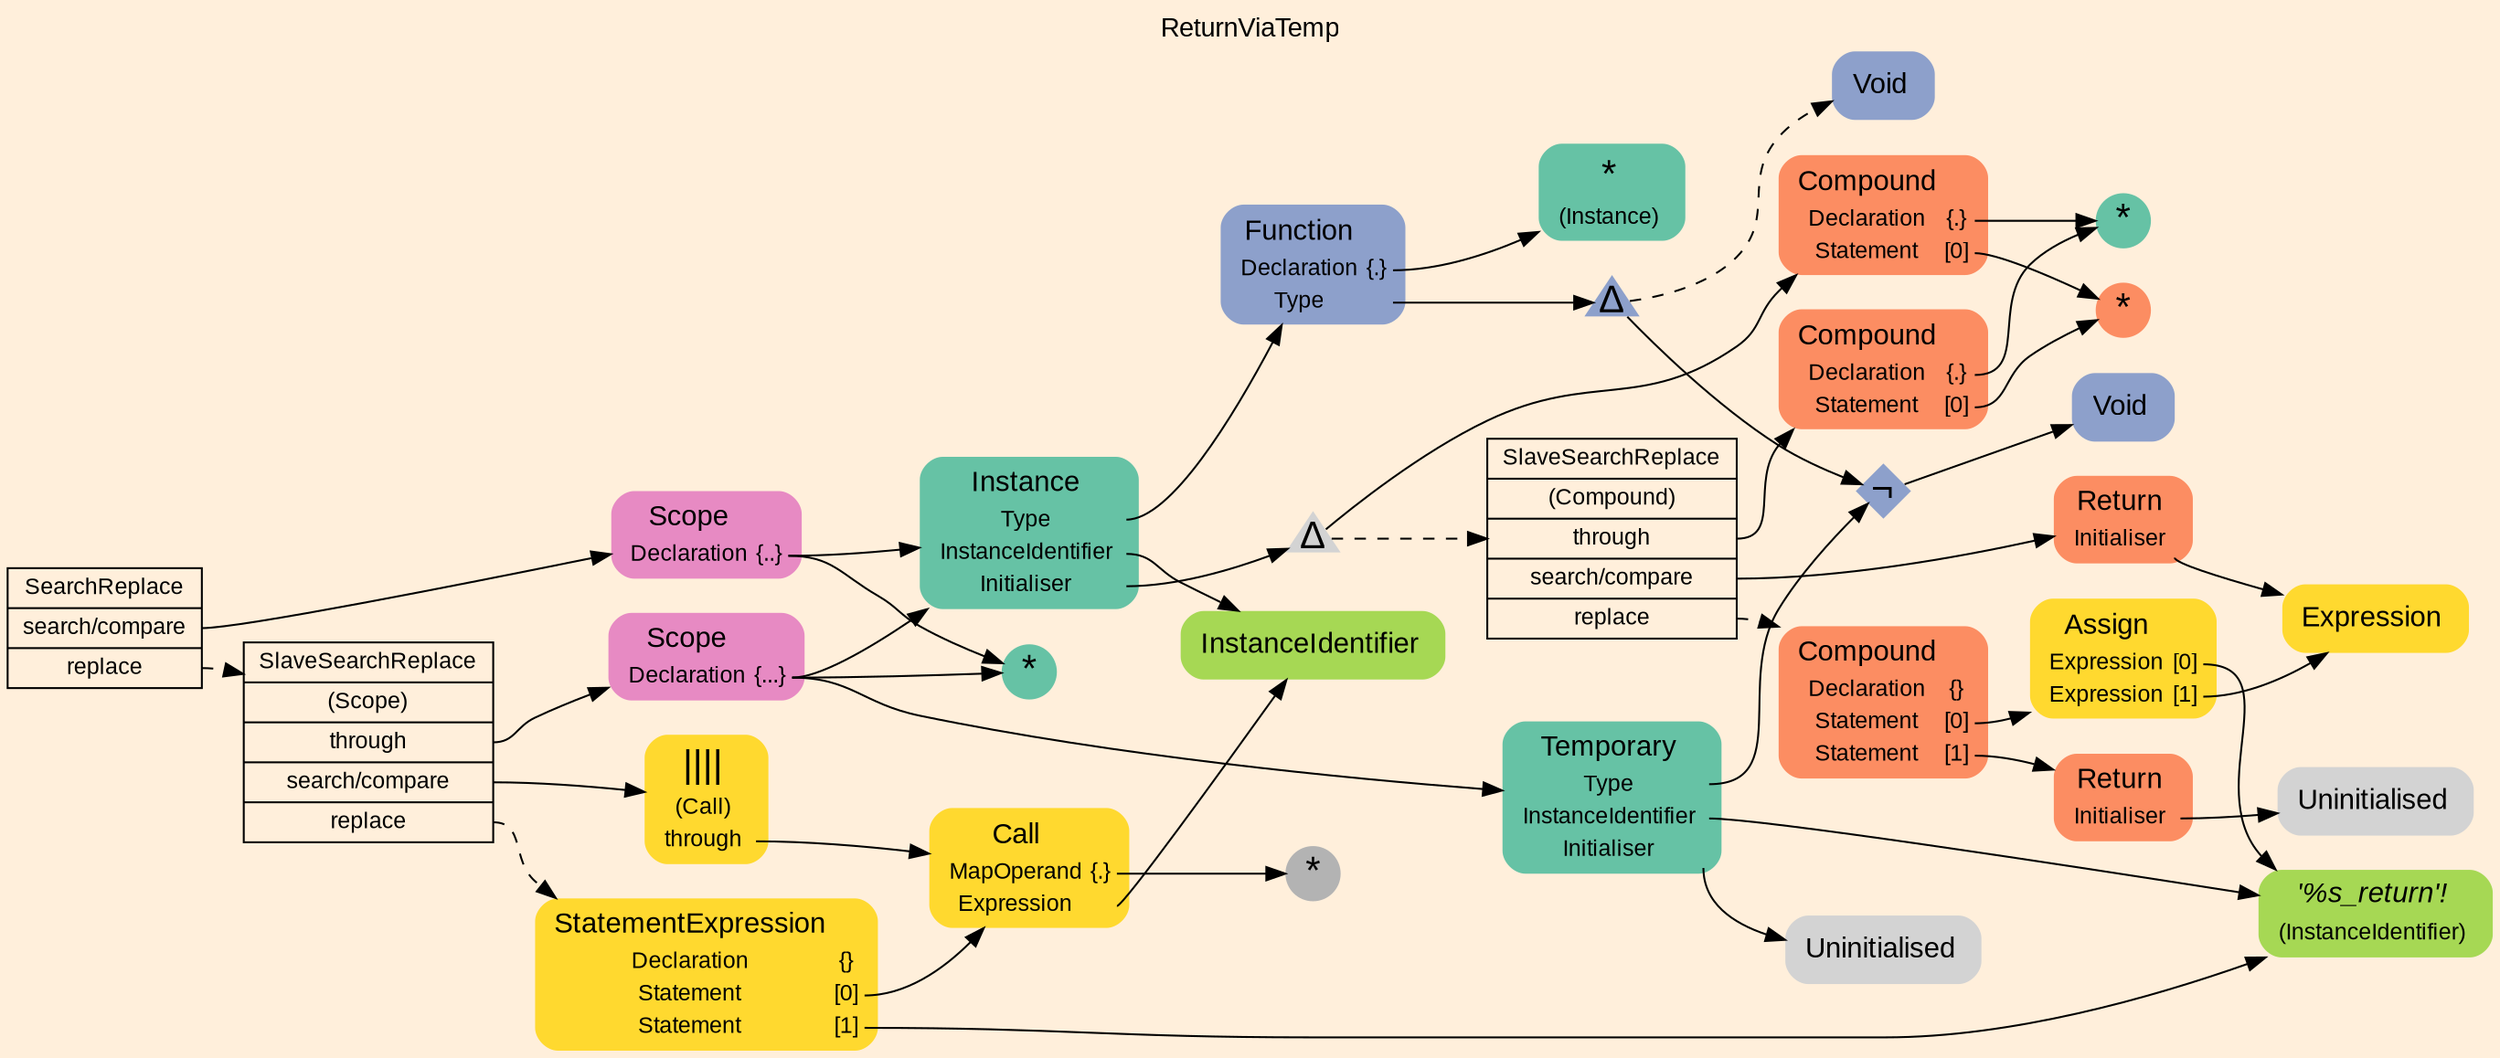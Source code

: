 digraph "ReturnViaTemp" {
label = "ReturnViaTemp"
labelloc = t
graph [
    rankdir = "LR"
    ranksep = 0.3
    bgcolor = antiquewhite1
    color = black
    fontcolor = black
    fontname = "Arial"
];
node [
    fontname = "Arial"
];
edge [
    fontname = "Arial"
];

// -------------------- transformation figure --------------------
// -------- block CR#B-4-18 ----------
"CR#B-4-18" [
    shape = "record"
    fillcolor = antiquewhite1
    fontsize = "12"
    fontcolor = black
    label = "<fixed> SearchReplace | <port0> search/compare | <port1> replace"
    style = "filled"
    color = black
];

// -------- block #B-2-342 ----------
"#B-2-342" [
    shape = "plaintext"
    fillcolor = "/set28/4"
    fontsize = "12"
    fontcolor = black
    label = <<TABLE BORDER="0" CELLBORDER="0" CELLSPACING="0">
     <TR><TD><FONT POINT-SIZE="15" COLOR="black">Scope</FONT></TD><TD></TD></TR>
     <TR><TD><FONT POINT-SIZE="12" COLOR="black">Declaration</FONT></TD><TD PORT="port0"><FONT POINT-SIZE="12" COLOR="black">{..}</FONT></TD></TR>
    </TABLE>>
    style = "rounded,filled"
];

// -------- block #B-2-345 ----------
"#B-2-345" [
    shape = "circle"
    fillcolor = "/set28/1"
    fontsize = "12"
    fontcolor = black
    label = <<FONT POINT-SIZE="20" COLOR="black">*</FONT>>
    style = "filled"
    penwidth = 0.0
    fixedsize = true
    width = 0.4
    height = 0.4
];

// -------- block #B-2-344 ----------
"#B-2-344" [
    shape = "plaintext"
    fillcolor = "/set28/1"
    fontsize = "12"
    fontcolor = black
    label = <<TABLE BORDER="0" CELLBORDER="0" CELLSPACING="0">
     <TR><TD><FONT POINT-SIZE="15" COLOR="black">Instance</FONT></TD><TD></TD></TR>
     <TR><TD><FONT POINT-SIZE="12" COLOR="black">Type</FONT></TD><TD PORT="port0"></TD></TR>
     <TR><TD><FONT POINT-SIZE="12" COLOR="black">InstanceIdentifier</FONT></TD><TD PORT="port1"></TD></TR>
     <TR><TD><FONT POINT-SIZE="12" COLOR="black">Initialiser</FONT></TD><TD PORT="port2"></TD></TR>
    </TABLE>>
    style = "rounded,filled"
];

// -------- block #B-2-347 ----------
"#B-2-347" [
    shape = "plaintext"
    fillcolor = "/set28/3"
    fontsize = "12"
    fontcolor = black
    label = <<TABLE BORDER="0" CELLBORDER="0" CELLSPACING="0">
     <TR><TD><FONT POINT-SIZE="15" COLOR="black">Function</FONT></TD><TD></TD></TR>
     <TR><TD><FONT POINT-SIZE="12" COLOR="black">Declaration</FONT></TD><TD PORT="port0"><FONT POINT-SIZE="12" COLOR="black">{.}</FONT></TD></TR>
     <TR><TD><FONT POINT-SIZE="12" COLOR="black">Type</FONT></TD><TD PORT="port1"></TD></TR>
    </TABLE>>
    style = "rounded,filled"
];

// -------- block #B-2-357 ----------
"#B-2-357" [
    shape = "plaintext"
    fillcolor = "/set28/1"
    fontsize = "12"
    fontcolor = black
    label = <<TABLE BORDER="0" CELLBORDER="0" CELLSPACING="0">
     <TR><TD><FONT POINT-SIZE="20" COLOR="black">*</FONT></TD><TD></TD></TR>
     <TR><TD><FONT POINT-SIZE="12" COLOR="black">(Instance)</FONT></TD><TD PORT="port0"></TD></TR>
    </TABLE>>
    style = "rounded,filled"
];

// -------- block #B-2-369 ----------
"#B-2-369" [
    shape = "triangle"
    fillcolor = "/set28/3"
    fontsize = "12"
    fontcolor = black
    label = <<FONT POINT-SIZE="20" COLOR="black">Δ</FONT>>
    style = "filled"
    penwidth = 0.0
    fixedsize = true
    width = 0.4
    height = 0.4
];

// -------- block #B-2-348 ----------
"#B-2-348" [
    shape = "diamond"
    fillcolor = "/set28/3"
    fontsize = "12"
    fontcolor = black
    label = <<FONT POINT-SIZE="20" COLOR="black">¬</FONT>>
    style = "filled"
    penwidth = 0.0
    fixedsize = true
    width = 0.4
    height = 0.4
];

// -------- block #B-2-349 ----------
"#B-2-349" [
    shape = "plaintext"
    fillcolor = "/set28/3"
    fontsize = "12"
    fontcolor = black
    label = <<TABLE BORDER="0" CELLBORDER="0" CELLSPACING="0">
     <TR><TD><FONT POINT-SIZE="15" COLOR="black">Void</FONT></TD><TD></TD></TR>
    </TABLE>>
    style = "rounded,filled"
];

// -------- block #B-2-374 ----------
"#B-2-374" [
    shape = "plaintext"
    fillcolor = "/set28/3"
    fontsize = "12"
    fontcolor = black
    label = <<TABLE BORDER="0" CELLBORDER="0" CELLSPACING="0">
     <TR><TD><FONT POINT-SIZE="15" COLOR="black">Void</FONT></TD><TD></TD></TR>
    </TABLE>>
    style = "rounded,filled"
];

// -------- block #B-2-355 ----------
"#B-2-355" [
    shape = "plaintext"
    fillcolor = "/set28/5"
    fontsize = "12"
    fontcolor = black
    label = <<TABLE BORDER="0" CELLBORDER="0" CELLSPACING="0">
     <TR><TD><FONT POINT-SIZE="15" COLOR="black">InstanceIdentifier</FONT></TD><TD></TD></TR>
    </TABLE>>
    style = "rounded,filled"
];

// -------- block #B-2-370 ----------
"#B-2-370" [
    shape = "triangle"
    fontsize = "12"
    fontcolor = black
    label = <<FONT POINT-SIZE="20" COLOR="black">Δ</FONT>>
    style = "filled"
    penwidth = 0.0
    fixedsize = true
    width = 0.4
    height = 0.4
];

// -------- block #B-2-350 ----------
"#B-2-350" [
    shape = "plaintext"
    fillcolor = "/set28/2"
    fontsize = "12"
    fontcolor = black
    label = <<TABLE BORDER="0" CELLBORDER="0" CELLSPACING="0">
     <TR><TD><FONT POINT-SIZE="15" COLOR="black">Compound</FONT></TD><TD></TD></TR>
     <TR><TD><FONT POINT-SIZE="12" COLOR="black">Declaration</FONT></TD><TD PORT="port0"><FONT POINT-SIZE="12" COLOR="black">{.}</FONT></TD></TR>
     <TR><TD><FONT POINT-SIZE="12" COLOR="black">Statement</FONT></TD><TD PORT="port1"><FONT POINT-SIZE="12" COLOR="black">[0]</FONT></TD></TR>
    </TABLE>>
    style = "rounded,filled"
];

// -------- block #B-2-354 ----------
"#B-2-354" [
    shape = "circle"
    fillcolor = "/set28/1"
    fontsize = "12"
    fontcolor = black
    label = <<FONT POINT-SIZE="20" COLOR="black">*</FONT>>
    style = "filled"
    penwidth = 0.0
    fixedsize = true
    width = 0.4
    height = 0.4
];

// -------- block #B-2-353 ----------
"#B-2-353" [
    shape = "circle"
    fillcolor = "/set28/2"
    fontsize = "12"
    fontcolor = black
    label = <<FONT POINT-SIZE="20" COLOR="black">*</FONT>>
    style = "filled"
    penwidth = 0.0
    fixedsize = true
    width = 0.4
    height = 0.4
];

// -------- block #B-2-371 ----------
"#B-2-371" [
    shape = "record"
    fillcolor = antiquewhite1
    fontsize = "12"
    fontcolor = black
    label = "<fixed> SlaveSearchReplace | <port0> (Compound) | <port1> through | <port2> search/compare | <port3> replace"
    style = "filled"
    color = black
];

// -------- block #B-2-351 ----------
"#B-2-351" [
    shape = "plaintext"
    fillcolor = "/set28/2"
    fontsize = "12"
    fontcolor = black
    label = <<TABLE BORDER="0" CELLBORDER="0" CELLSPACING="0">
     <TR><TD><FONT POINT-SIZE="15" COLOR="black">Compound</FONT></TD><TD></TD></TR>
     <TR><TD><FONT POINT-SIZE="12" COLOR="black">Declaration</FONT></TD><TD PORT="port0"><FONT POINT-SIZE="12" COLOR="black">{.}</FONT></TD></TR>
     <TR><TD><FONT POINT-SIZE="12" COLOR="black">Statement</FONT></TD><TD PORT="port1"><FONT POINT-SIZE="12" COLOR="black">[0]</FONT></TD></TR>
    </TABLE>>
    style = "rounded,filled"
];

// -------- block #B-2-364 ----------
"#B-2-364" [
    shape = "plaintext"
    fillcolor = "/set28/2"
    fontsize = "12"
    fontcolor = black
    label = <<TABLE BORDER="0" CELLBORDER="0" CELLSPACING="0">
     <TR><TD><FONT POINT-SIZE="15" COLOR="black">Return</FONT></TD><TD></TD></TR>
     <TR><TD><FONT POINT-SIZE="12" COLOR="black">Initialiser</FONT></TD><TD PORT="port0"></TD></TR>
    </TABLE>>
    style = "rounded,filled"
];

// -------- block #B-2-366 ----------
"#B-2-366" [
    shape = "plaintext"
    fillcolor = "/set28/6"
    fontsize = "12"
    fontcolor = black
    label = <<TABLE BORDER="0" CELLBORDER="0" CELLSPACING="0">
     <TR><TD><FONT POINT-SIZE="15" COLOR="black">Expression</FONT></TD><TD></TD></TR>
    </TABLE>>
    style = "rounded,filled"
];

// -------- block #B-2-352 ----------
"#B-2-352" [
    shape = "plaintext"
    fillcolor = "/set28/2"
    fontsize = "12"
    fontcolor = black
    label = <<TABLE BORDER="0" CELLBORDER="0" CELLSPACING="0">
     <TR><TD><FONT POINT-SIZE="15" COLOR="black">Compound</FONT></TD><TD></TD></TR>
     <TR><TD><FONT POINT-SIZE="12" COLOR="black">Declaration</FONT></TD><TD PORT="port0"><FONT POINT-SIZE="12" COLOR="black">{}</FONT></TD></TR>
     <TR><TD><FONT POINT-SIZE="12" COLOR="black">Statement</FONT></TD><TD PORT="port1"><FONT POINT-SIZE="12" COLOR="black">[0]</FONT></TD></TR>
     <TR><TD><FONT POINT-SIZE="12" COLOR="black">Statement</FONT></TD><TD PORT="port2"><FONT POINT-SIZE="12" COLOR="black">[1]</FONT></TD></TR>
    </TABLE>>
    style = "rounded,filled"
];

// -------- block #B-2-362 ----------
"#B-2-362" [
    shape = "plaintext"
    fillcolor = "/set28/6"
    fontsize = "12"
    fontcolor = black
    label = <<TABLE BORDER="0" CELLBORDER="0" CELLSPACING="0">
     <TR><TD><FONT POINT-SIZE="15" COLOR="black">Assign</FONT></TD><TD></TD></TR>
     <TR><TD><FONT POINT-SIZE="12" COLOR="black">Expression</FONT></TD><TD PORT="port0"><FONT POINT-SIZE="12" COLOR="black">[0]</FONT></TD></TR>
     <TR><TD><FONT POINT-SIZE="12" COLOR="black">Expression</FONT></TD><TD PORT="port1"><FONT POINT-SIZE="12" COLOR="black">[1]</FONT></TD></TR>
    </TABLE>>
    style = "rounded,filled"
];

// -------- block #B-2-363 ----------
"#B-2-363" [
    shape = "plaintext"
    fillcolor = "/set28/5"
    fontsize = "12"
    fontcolor = black
    label = <<TABLE BORDER="0" CELLBORDER="0" CELLSPACING="0">
     <TR><TD><FONT POINT-SIZE="15" COLOR="black"><I>'%s_return'!</I></FONT></TD><TD></TD></TR>
     <TR><TD><FONT POINT-SIZE="12" COLOR="black">(InstanceIdentifier)</FONT></TD><TD PORT="port0"></TD></TR>
    </TABLE>>
    style = "rounded,filled"
];

// -------- block #B-2-365 ----------
"#B-2-365" [
    shape = "plaintext"
    fillcolor = "/set28/2"
    fontsize = "12"
    fontcolor = black
    label = <<TABLE BORDER="0" CELLBORDER="0" CELLSPACING="0">
     <TR><TD><FONT POINT-SIZE="15" COLOR="black">Return</FONT></TD><TD></TD></TR>
     <TR><TD><FONT POINT-SIZE="12" COLOR="black">Initialiser</FONT></TD><TD PORT="port0"></TD></TR>
    </TABLE>>
    style = "rounded,filled"
];

// -------- block #B-2-372 ----------
"#B-2-372" [
    shape = "plaintext"
    fontsize = "12"
    fontcolor = black
    label = <<TABLE BORDER="0" CELLBORDER="0" CELLSPACING="0">
     <TR><TD><FONT POINT-SIZE="15" COLOR="black">Uninitialised</FONT></TD><TD></TD></TR>
    </TABLE>>
    style = "rounded,filled"
];

// -------- block #B-2-373 ----------
"#B-2-373" [
    shape = "record"
    fillcolor = antiquewhite1
    fontsize = "12"
    fontcolor = black
    label = "<fixed> SlaveSearchReplace | <port0> (Scope) | <port1> through | <port2> search/compare | <port3> replace"
    style = "filled"
    color = black
];

// -------- block #B-2-343 ----------
"#B-2-343" [
    shape = "plaintext"
    fillcolor = "/set28/4"
    fontsize = "12"
    fontcolor = black
    label = <<TABLE BORDER="0" CELLBORDER="0" CELLSPACING="0">
     <TR><TD><FONT POINT-SIZE="15" COLOR="black">Scope</FONT></TD><TD></TD></TR>
     <TR><TD><FONT POINT-SIZE="12" COLOR="black">Declaration</FONT></TD><TD PORT="port0"><FONT POINT-SIZE="12" COLOR="black">{...}</FONT></TD></TR>
    </TABLE>>
    style = "rounded,filled"
];

// -------- block #B-2-360 ----------
"#B-2-360" [
    shape = "plaintext"
    fillcolor = "/set28/1"
    fontsize = "12"
    fontcolor = black
    label = <<TABLE BORDER="0" CELLBORDER="0" CELLSPACING="0">
     <TR><TD><FONT POINT-SIZE="15" COLOR="black">Temporary</FONT></TD><TD></TD></TR>
     <TR><TD><FONT POINT-SIZE="12" COLOR="black">Type</FONT></TD><TD PORT="port0"></TD></TR>
     <TR><TD><FONT POINT-SIZE="12" COLOR="black">InstanceIdentifier</FONT></TD><TD PORT="port1"></TD></TR>
     <TR><TD><FONT POINT-SIZE="12" COLOR="black">Initialiser</FONT></TD><TD PORT="port2"></TD></TR>
    </TABLE>>
    style = "rounded,filled"
];

// -------- block #B-2-375 ----------
"#B-2-375" [
    shape = "plaintext"
    fontsize = "12"
    fontcolor = black
    label = <<TABLE BORDER="0" CELLBORDER="0" CELLSPACING="0">
     <TR><TD><FONT POINT-SIZE="15" COLOR="black">Uninitialised</FONT></TD><TD></TD></TR>
    </TABLE>>
    style = "rounded,filled"
];

// -------- block #B-2-368 ----------
"#B-2-368" [
    shape = "plaintext"
    fillcolor = "/set28/6"
    fontsize = "12"
    fontcolor = black
    label = <<TABLE BORDER="0" CELLBORDER="0" CELLSPACING="0">
     <TR><TD><FONT POINT-SIZE="20" COLOR="black">||||</FONT></TD><TD></TD></TR>
     <TR><TD><FONT POINT-SIZE="12" COLOR="black">(Call)</FONT></TD><TD PORT="port0"></TD></TR>
     <TR><TD><FONT POINT-SIZE="12" COLOR="black">through</FONT></TD><TD PORT="port1"></TD></TR>
    </TABLE>>
    style = "rounded,filled"
];

// -------- block #B-2-358 ----------
"#B-2-358" [
    shape = "plaintext"
    fillcolor = "/set28/6"
    fontsize = "12"
    fontcolor = black
    label = <<TABLE BORDER="0" CELLBORDER="0" CELLSPACING="0">
     <TR><TD><FONT POINT-SIZE="15" COLOR="black">Call</FONT></TD><TD></TD></TR>
     <TR><TD><FONT POINT-SIZE="12" COLOR="black">MapOperand</FONT></TD><TD PORT="port0"><FONT POINT-SIZE="12" COLOR="black">{.}</FONT></TD></TR>
     <TR><TD><FONT POINT-SIZE="12" COLOR="black">Expression</FONT></TD><TD PORT="port1"></TD></TR>
    </TABLE>>
    style = "rounded,filled"
];

// -------- block #B-2-359 ----------
"#B-2-359" [
    shape = "circle"
    fillcolor = "/set28/8"
    fontsize = "12"
    fontcolor = black
    label = <<FONT POINT-SIZE="20" COLOR="black">*</FONT>>
    style = "filled"
    penwidth = 0.0
    fixedsize = true
    width = 0.4
    height = 0.4
];

// -------- block #B-2-367 ----------
"#B-2-367" [
    shape = "plaintext"
    fillcolor = "/set28/6"
    fontsize = "12"
    fontcolor = black
    label = <<TABLE BORDER="0" CELLBORDER="0" CELLSPACING="0">
     <TR><TD><FONT POINT-SIZE="15" COLOR="black">StatementExpression</FONT></TD><TD></TD></TR>
     <TR><TD><FONT POINT-SIZE="12" COLOR="black">Declaration</FONT></TD><TD PORT="port0"><FONT POINT-SIZE="12" COLOR="black">{}</FONT></TD></TR>
     <TR><TD><FONT POINT-SIZE="12" COLOR="black">Statement</FONT></TD><TD PORT="port1"><FONT POINT-SIZE="12" COLOR="black">[0]</FONT></TD></TR>
     <TR><TD><FONT POINT-SIZE="12" COLOR="black">Statement</FONT></TD><TD PORT="port2"><FONT POINT-SIZE="12" COLOR="black">[1]</FONT></TD></TR>
    </TABLE>>
    style = "rounded,filled"
];

"CR#B-4-18":port0 -> "#B-2-342" [
    color = black
    fontcolor = black
];

"CR#B-4-18":port1 -> "#B-2-373" [
    style="dashed"
    color = black
    fontcolor = black
];

"#B-2-342":port0 -> "#B-2-345" [
    color = black
    fontcolor = black
];

"#B-2-342":port0 -> "#B-2-344" [
    color = black
    fontcolor = black
];

"#B-2-344":port0 -> "#B-2-347" [
    color = black
    fontcolor = black
];

"#B-2-344":port1 -> "#B-2-355" [
    color = black
    fontcolor = black
];

"#B-2-344":port2 -> "#B-2-370" [
    color = black
    fontcolor = black
];

"#B-2-347":port0 -> "#B-2-357" [
    color = black
    fontcolor = black
];

"#B-2-347":port1 -> "#B-2-369" [
    color = black
    fontcolor = black
];

"#B-2-369" -> "#B-2-348" [
    color = black
    fontcolor = black
];

"#B-2-369" -> "#B-2-374" [
    style="dashed"
    color = black
    fontcolor = black
];

"#B-2-348" -> "#B-2-349" [
    color = black
    fontcolor = black
];

"#B-2-370" -> "#B-2-350" [
    color = black
    fontcolor = black
];

"#B-2-370" -> "#B-2-371" [
    style="dashed"
    color = black
    fontcolor = black
];

"#B-2-350":port0 -> "#B-2-354" [
    color = black
    fontcolor = black
];

"#B-2-350":port1 -> "#B-2-353" [
    color = black
    fontcolor = black
];

"#B-2-371":port1 -> "#B-2-351" [
    color = black
    fontcolor = black
];

"#B-2-371":port2 -> "#B-2-364" [
    color = black
    fontcolor = black
];

"#B-2-371":port3 -> "#B-2-352" [
    style="dashed"
    color = black
    fontcolor = black
];

"#B-2-351":port0 -> "#B-2-354" [
    color = black
    fontcolor = black
];

"#B-2-351":port1 -> "#B-2-353" [
    color = black
    fontcolor = black
];

"#B-2-364":port0 -> "#B-2-366" [
    color = black
    fontcolor = black
];

"#B-2-352":port1 -> "#B-2-362" [
    color = black
    fontcolor = black
];

"#B-2-352":port2 -> "#B-2-365" [
    color = black
    fontcolor = black
];

"#B-2-362":port0 -> "#B-2-363" [
    color = black
    fontcolor = black
];

"#B-2-362":port1 -> "#B-2-366" [
    color = black
    fontcolor = black
];

"#B-2-365":port0 -> "#B-2-372" [
    color = black
    fontcolor = black
];

"#B-2-373":port1 -> "#B-2-343" [
    color = black
    fontcolor = black
];

"#B-2-373":port2 -> "#B-2-368" [
    color = black
    fontcolor = black
];

"#B-2-373":port3 -> "#B-2-367" [
    style="dashed"
    color = black
    fontcolor = black
];

"#B-2-343":port0 -> "#B-2-345" [
    color = black
    fontcolor = black
];

"#B-2-343":port0 -> "#B-2-344" [
    color = black
    fontcolor = black
];

"#B-2-343":port0 -> "#B-2-360" [
    color = black
    fontcolor = black
];

"#B-2-360":port0 -> "#B-2-348" [
    color = black
    fontcolor = black
];

"#B-2-360":port1 -> "#B-2-363" [
    color = black
    fontcolor = black
];

"#B-2-360":port2 -> "#B-2-375" [
    color = black
    fontcolor = black
];

"#B-2-368":port1 -> "#B-2-358" [
    color = black
    fontcolor = black
];

"#B-2-358":port0 -> "#B-2-359" [
    color = black
    fontcolor = black
];

"#B-2-358":port1 -> "#B-2-355" [
    color = black
    fontcolor = black
];

"#B-2-367":port1 -> "#B-2-358" [
    color = black
    fontcolor = black
];

"#B-2-367":port2 -> "#B-2-363" [
    color = black
    fontcolor = black
];


}
